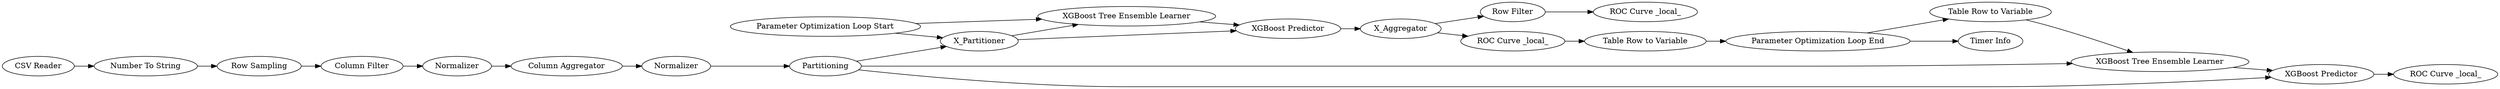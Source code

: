 digraph {
	"3940198098916048103_31" [label="Row Filter"]
	"3940198098916048103_21" [label="XGBoost Tree Ensemble Learner"]
	"3940198098916048103_19" [label="Table Row to Variable"]
	"3940198098916048103_15" [label="Row Sampling"]
	"3940198098916048103_23" [label=X_Aggregator]
	"3940198098916048103_27" [label="XGBoost Predictor"]
	"3940198098916048103_33" [label="Table Row to Variable"]
	"3940198098916048103_6" [label=Normalizer]
	"3940198098916048103_25" [label="ROC Curve _local_"]
	"3940198098916048103_5" [label="Column Aggregator"]
	"3940198098916048103_32" [label="ROC Curve _local_"]
	"3940198098916048103_17" [label="Parameter Optimization Loop Start"]
	"3940198098916048103_9" [label="XGBoost Predictor"]
	"3940198098916048103_16" [label="Number To String"]
	"3940198098916048103_1" [label="CSV Reader"]
	"3940198098916048103_18" [label="Parameter Optimization Loop End"]
	"3940198098916048103_26" [label="XGBoost Tree Ensemble Learner"]
	"3940198098916048103_2" [label="Column Filter"]
	"3940198098916048103_28" [label="Timer Info"]
	"3940198098916048103_20" [label=Normalizer]
	"3940198098916048103_13" [label="ROC Curve _local_"]
	"3940198098916048103_8" [label=Partitioning]
	"3940198098916048103_22" [label=X_Partitioner]
	"3940198098916048103_19" -> "3940198098916048103_18"
	"3940198098916048103_15" -> "3940198098916048103_2"
	"3940198098916048103_8" -> "3940198098916048103_26"
	"3940198098916048103_22" -> "3940198098916048103_9"
	"3940198098916048103_31" -> "3940198098916048103_32"
	"3940198098916048103_1" -> "3940198098916048103_16"
	"3940198098916048103_2" -> "3940198098916048103_20"
	"3940198098916048103_5" -> "3940198098916048103_6"
	"3940198098916048103_26" -> "3940198098916048103_27"
	"3940198098916048103_18" -> "3940198098916048103_28"
	"3940198098916048103_17" -> "3940198098916048103_21"
	"3940198098916048103_8" -> "3940198098916048103_27"
	"3940198098916048103_17" -> "3940198098916048103_22"
	"3940198098916048103_6" -> "3940198098916048103_8"
	"3940198098916048103_20" -> "3940198098916048103_5"
	"3940198098916048103_18" -> "3940198098916048103_33"
	"3940198098916048103_33" -> "3940198098916048103_26"
	"3940198098916048103_27" -> "3940198098916048103_25"
	"3940198098916048103_8" -> "3940198098916048103_22"
	"3940198098916048103_23" -> "3940198098916048103_13"
	"3940198098916048103_21" -> "3940198098916048103_9"
	"3940198098916048103_16" -> "3940198098916048103_15"
	"3940198098916048103_22" -> "3940198098916048103_21"
	"3940198098916048103_13" -> "3940198098916048103_19"
	"3940198098916048103_23" -> "3940198098916048103_31"
	"3940198098916048103_9" -> "3940198098916048103_23"
	rankdir=LR
}
